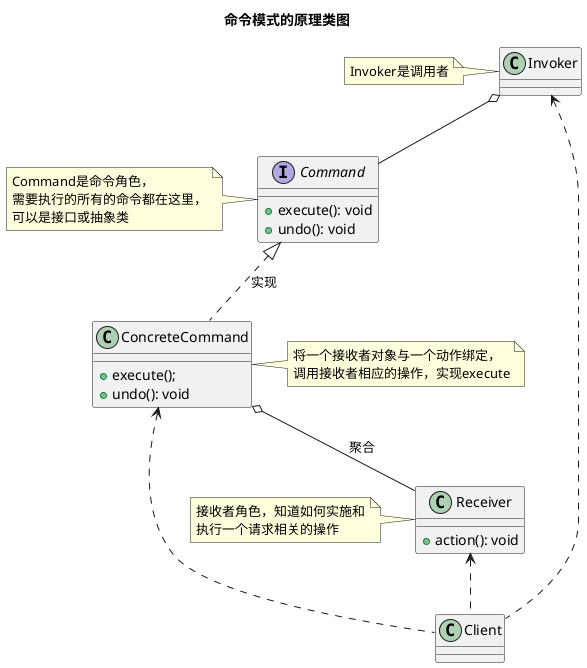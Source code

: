 @startuml

title 命令模式的原理类图


interface Command{
    + execute(): void
    + undo(): void
}

note left: Command是命令角色，\n需要执行的所有的命令都在这里，\n可以是接口或抽象类

class ConcreteCommand{
    + execute();
    + undo(): void
}

note left: 将一个接收者对象与一个动作绑定，\n调用接收者相应的操作，实现execute

class Receiver {
    + action(): void
}

note left: 接收者角色，知道如何实施和\n执行一个请求相关的操作

class Invoker {

}

note left: Invoker是调用者



Command <|.. ConcreteCommand:实现

ConcreteCommand o-- Receiver:聚合

Invoker o-- Command

Invoker <.. Client
Receiver <.. Client
ConcreteCommand <.. Client

@enduml